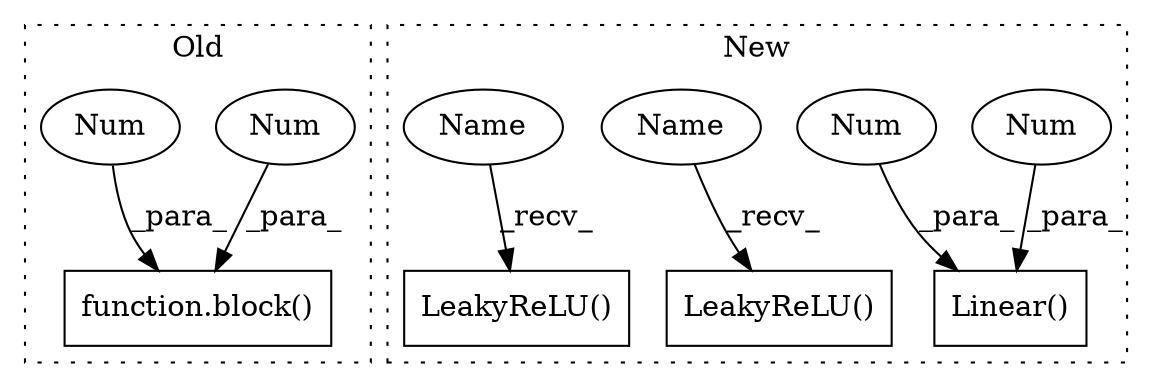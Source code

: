 digraph G {
subgraph cluster0 {
1 [label="function.block()" a="75" s="3121,3136" l="6,1" shape="box"];
3 [label="Num" a="76" s="3132" l="4" shape="ellipse"];
4 [label="Num" a="76" s="3127" l="3" shape="ellipse"];
label = "Old";
style="dotted";
}
subgraph cluster1 {
2 [label="Linear()" a="75" s="2042,2060" l="10,1" shape="box"];
5 [label="LeakyReLU()" a="75" s="1823,1864" l="13,15" shape="box"];
6 [label="Num" a="76" s="2057" l="3" shape="ellipse"];
7 [label="Num" a="76" s="2052" l="3" shape="ellipse"];
8 [label="LeakyReLU()" a="75" s="1977,2018" l="13,15" shape="box"];
9 [label="Name" a="87" s="1823" l="2" shape="ellipse"];
10 [label="Name" a="87" s="1977" l="2" shape="ellipse"];
label = "New";
style="dotted";
}
3 -> 1 [label="_para_"];
4 -> 1 [label="_para_"];
6 -> 2 [label="_para_"];
7 -> 2 [label="_para_"];
9 -> 5 [label="_recv_"];
10 -> 8 [label="_recv_"];
}